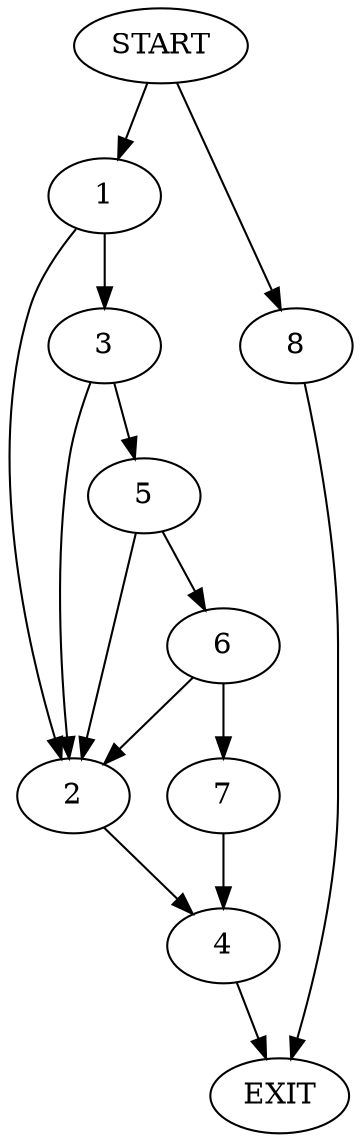 digraph {
0 [label="START"]
9 [label="EXIT"]
0 -> 1
1 -> 2
1 -> 3
2 -> 4
3 -> 2
3 -> 5
5 -> 6
5 -> 2
6 -> 2
6 -> 7
7 -> 4
4 -> 9
0 -> 8
8 -> 9
}

